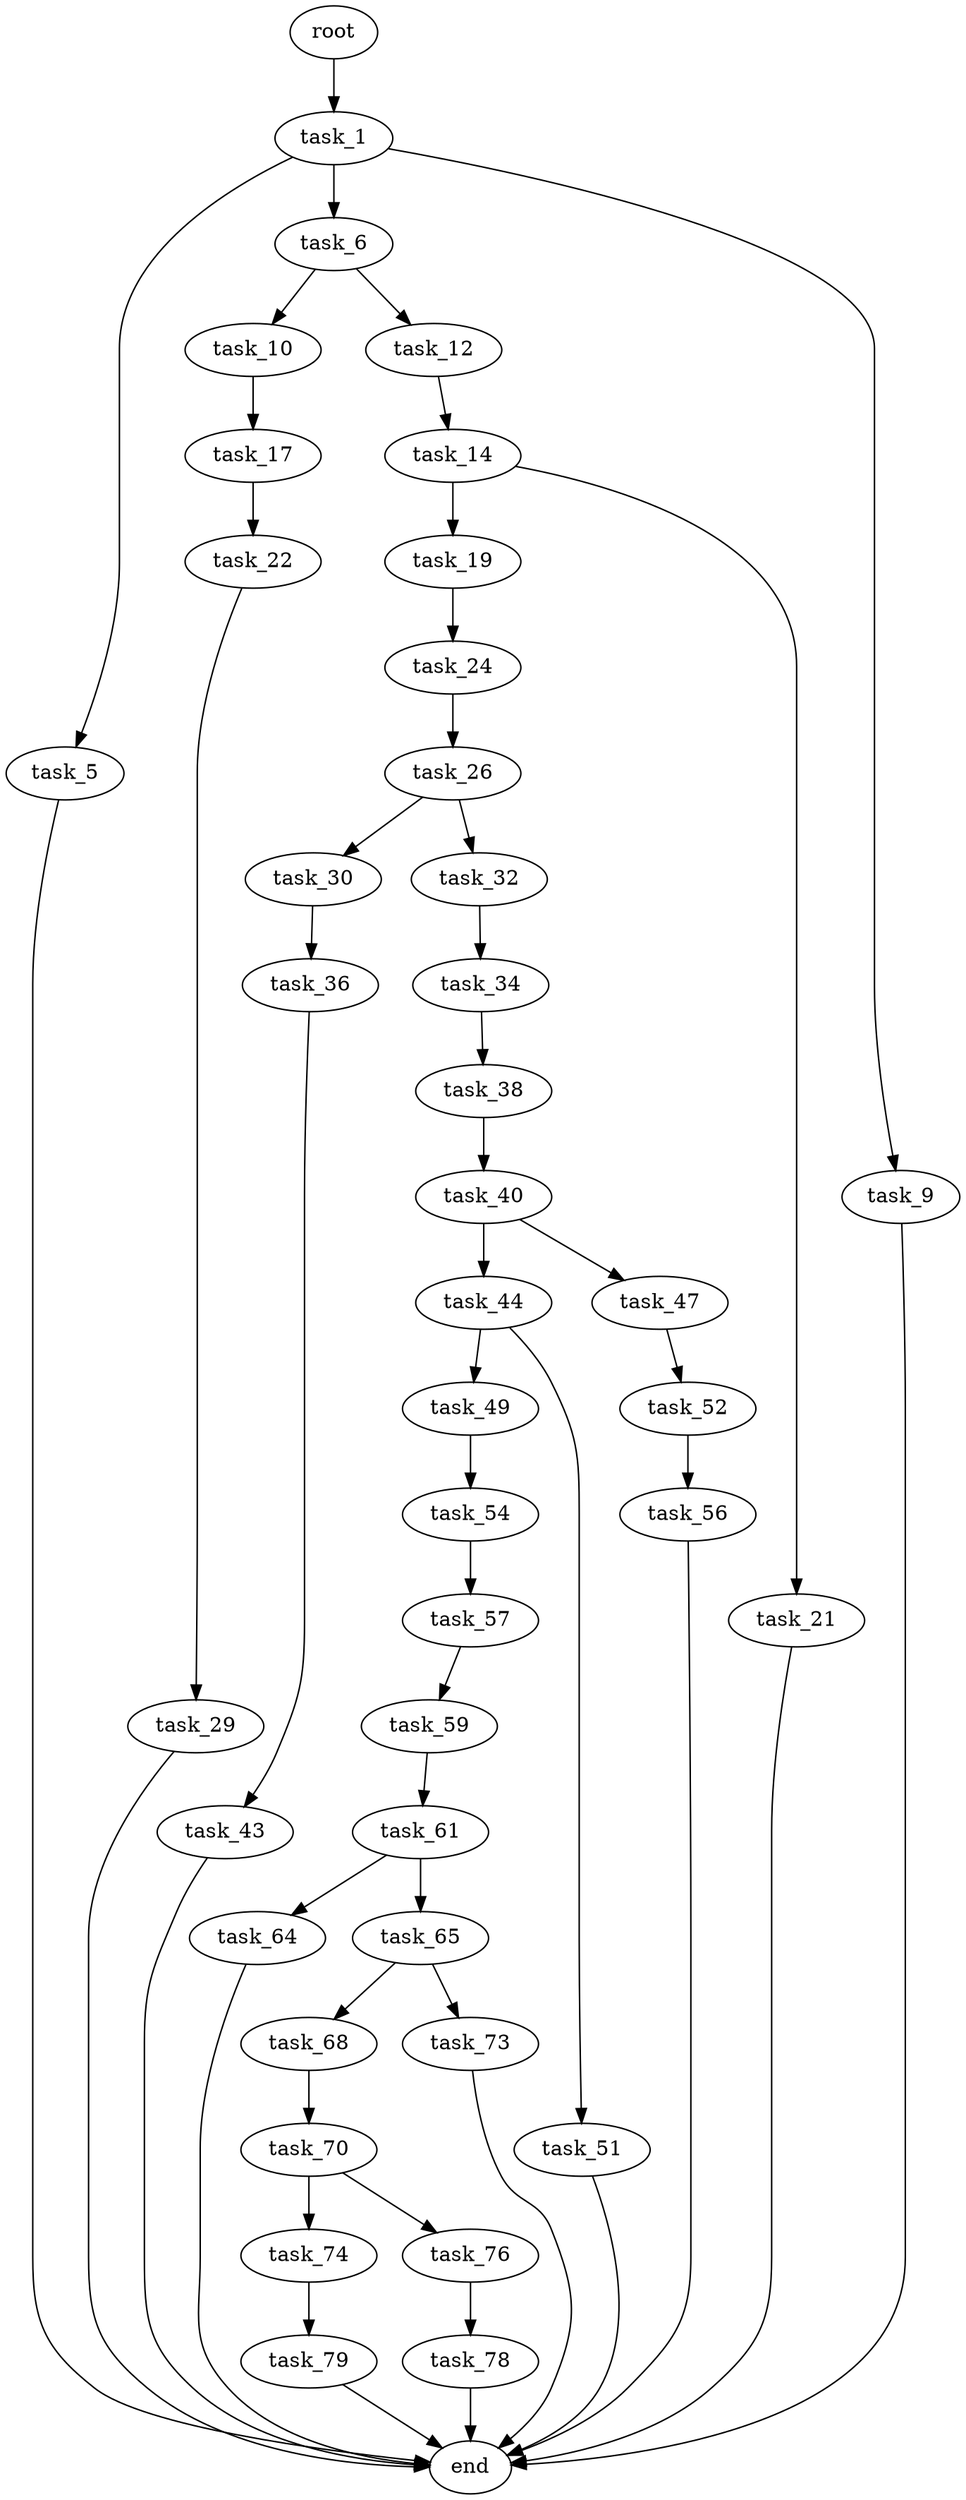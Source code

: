 digraph G {
  root [size="0.000000"];
  task_1 [size="134217728000.000000"];
  task_5 [size="303944614435.000000"];
  task_6 [size="231928233984.000000"];
  task_9 [size="249642591425.000000"];
  task_10 [size="1586094973.000000"];
  task_12 [size="27581974516.000000"];
  task_14 [size="1156229405.000000"];
  task_17 [size="18036423237.000000"];
  task_19 [size="128596507995.000000"];
  task_21 [size="782757789696.000000"];
  task_22 [size="68719476736.000000"];
  task_24 [size="3739772837.000000"];
  task_26 [size="68719476736.000000"];
  task_29 [size="134217728000.000000"];
  task_30 [size="31038393761.000000"];
  task_32 [size="549755813888.000000"];
  task_34 [size="3380156904.000000"];
  task_36 [size="368293445632.000000"];
  task_38 [size="738166886149.000000"];
  task_40 [size="231928233984.000000"];
  task_43 [size="74321608381.000000"];
  task_44 [size="68719476736.000000"];
  task_47 [size="75551262633.000000"];
  task_49 [size="5436780489.000000"];
  task_51 [size="16419149299.000000"];
  task_52 [size="3884360350.000000"];
  task_54 [size="8589934592.000000"];
  task_56 [size="8589934592.000000"];
  task_57 [size="24047821768.000000"];
  task_59 [size="10168123505.000000"];
  task_61 [size="11001124527.000000"];
  task_64 [size="202038399116.000000"];
  task_65 [size="4894587397.000000"];
  task_68 [size="6709788992.000000"];
  task_70 [size="34051913523.000000"];
  task_73 [size="827362342569.000000"];
  task_74 [size="134217728000.000000"];
  task_76 [size="68719476736.000000"];
  task_78 [size="669991101022.000000"];
  task_79 [size="28991029248.000000"];
  end [size="0.000000"];

  root -> task_1 [size="1.000000"];
  task_1 -> task_5 [size="209715200.000000"];
  task_1 -> task_6 [size="209715200.000000"];
  task_1 -> task_9 [size="209715200.000000"];
  task_5 -> end [size="1.000000"];
  task_6 -> task_10 [size="301989888.000000"];
  task_6 -> task_12 [size="301989888.000000"];
  task_9 -> end [size="1.000000"];
  task_10 -> task_17 [size="33554432.000000"];
  task_12 -> task_14 [size="33554432.000000"];
  task_14 -> task_19 [size="134217728.000000"];
  task_14 -> task_21 [size="134217728.000000"];
  task_17 -> task_22 [size="679477248.000000"];
  task_19 -> task_24 [size="209715200.000000"];
  task_21 -> end [size="1.000000"];
  task_22 -> task_29 [size="134217728.000000"];
  task_24 -> task_26 [size="301989888.000000"];
  task_26 -> task_30 [size="134217728.000000"];
  task_26 -> task_32 [size="134217728.000000"];
  task_29 -> end [size="1.000000"];
  task_30 -> task_36 [size="75497472.000000"];
  task_32 -> task_34 [size="536870912.000000"];
  task_34 -> task_38 [size="411041792.000000"];
  task_36 -> task_43 [size="411041792.000000"];
  task_38 -> task_40 [size="838860800.000000"];
  task_40 -> task_44 [size="301989888.000000"];
  task_40 -> task_47 [size="301989888.000000"];
  task_43 -> end [size="1.000000"];
  task_44 -> task_49 [size="134217728.000000"];
  task_44 -> task_51 [size="134217728.000000"];
  task_47 -> task_52 [size="75497472.000000"];
  task_49 -> task_54 [size="679477248.000000"];
  task_51 -> end [size="1.000000"];
  task_52 -> task_56 [size="134217728.000000"];
  task_54 -> task_57 [size="33554432.000000"];
  task_56 -> end [size="1.000000"];
  task_57 -> task_59 [size="838860800.000000"];
  task_59 -> task_61 [size="301989888.000000"];
  task_61 -> task_64 [size="33554432.000000"];
  task_61 -> task_65 [size="33554432.000000"];
  task_64 -> end [size="1.000000"];
  task_65 -> task_68 [size="134217728.000000"];
  task_65 -> task_73 [size="134217728.000000"];
  task_68 -> task_70 [size="209715200.000000"];
  task_70 -> task_74 [size="75497472.000000"];
  task_70 -> task_76 [size="75497472.000000"];
  task_73 -> end [size="1.000000"];
  task_74 -> task_79 [size="209715200.000000"];
  task_76 -> task_78 [size="134217728.000000"];
  task_78 -> end [size="1.000000"];
  task_79 -> end [size="1.000000"];
}
